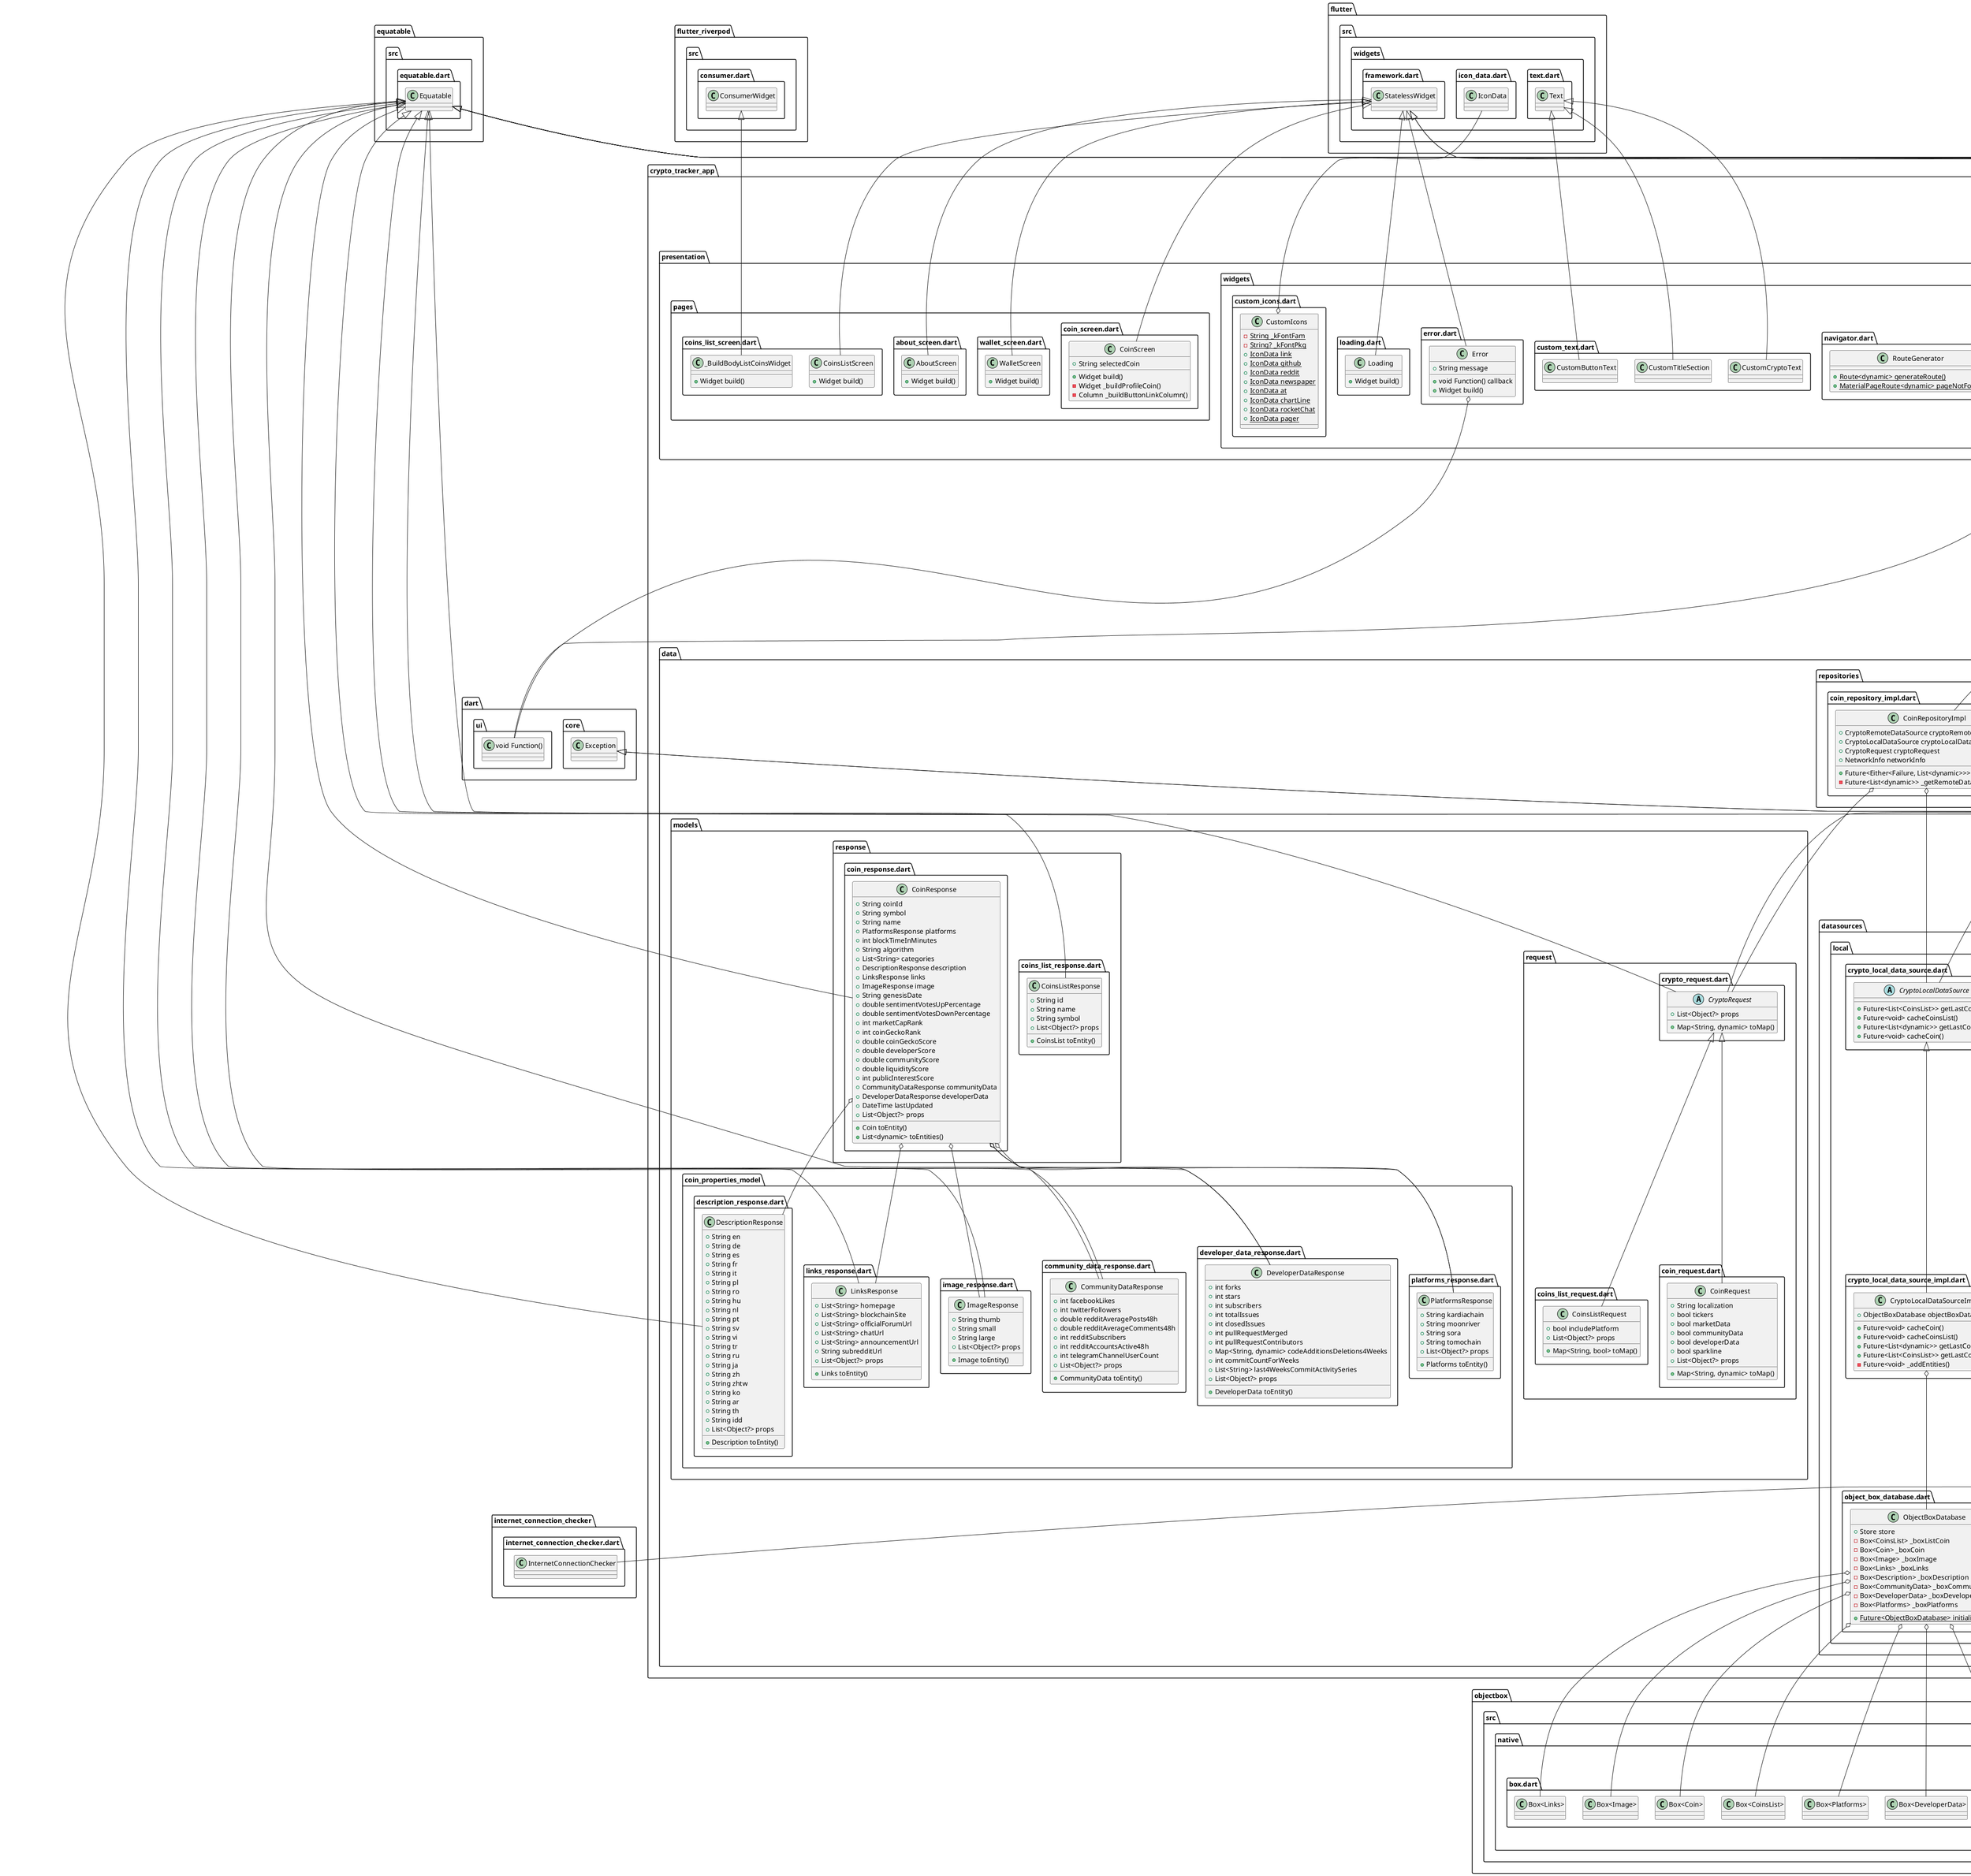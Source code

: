 @startuml
set namespaceSeparator ::

class "crypto_tracker_app::objectbox.g.dart::Coin_" {
  {static} +QueryIntegerProperty<Coin> id
  {static} +QueryStringProperty<Coin> coinId
  {static} +QueryStringProperty<Coin> symbol
  {static} +QueryStringProperty<Coin> name
  {static} +QueryIntegerProperty<Coin> blockTimeInMinutes
  {static} +QueryStringProperty<Coin> algorithm
  {static} +QueryStringVectorProperty<Coin> categories
  {static} +QueryStringProperty<Coin> genesisDate
  {static} +QueryDoubleProperty<Coin> sentimentVotesUpPercentage
  {static} +QueryDoubleProperty<Coin> sentimentVotesDownPercentage
  {static} +QueryIntegerProperty<Coin> marketCapRank
  {static} +QueryIntegerProperty<Coin> coinGeckoRank
  {static} +QueryDoubleProperty<Coin> coinGeckoScore
  {static} +QueryDoubleProperty<Coin> developerScore
  {static} +QueryDoubleProperty<Coin> communityScore
  {static} +QueryDoubleProperty<Coin> liquidityScore
  {static} +QueryIntegerProperty<Coin> lastUpdated
  {static} +QueryRelationToOne<Coin, CoinsList> coinList
  {static} +QueryRelationToOne<Coin, Image> image
  {static} +QueryIntegerProperty<Coin> publicInterestScore
}

"crypto_tracker_app::objectbox.g.dart::Coin_" o-- "objectbox::src::native::query::query.dart::QueryIntegerProperty<Coin>"
"crypto_tracker_app::objectbox.g.dart::Coin_" o-- "objectbox::src::native::query::query.dart::QueryStringProperty<Coin>"
"crypto_tracker_app::objectbox.g.dart::Coin_" o-- "objectbox::src::native::query::query.dart::QueryStringVectorProperty<Coin>"
"crypto_tracker_app::objectbox.g.dart::Coin_" o-- "objectbox::src::native::query::query.dart::QueryDoubleProperty<Coin>"
"crypto_tracker_app::objectbox.g.dart::Coin_" o-- "objectbox::src::native::query::query.dart::QueryRelationToOne<Coin, CoinsList>"
"crypto_tracker_app::objectbox.g.dart::Coin_" o-- "objectbox::src::native::query::query.dart::QueryRelationToOne<Coin, Image>"

class "crypto_tracker_app::objectbox.g.dart::CoinsList_" {
  {static} +QueryIntegerProperty<CoinsList> id
  {static} +QueryStringProperty<CoinsList> coinId
  {static} +QueryStringProperty<CoinsList> name
  {static} +QueryStringProperty<CoinsList> symbol
}

"crypto_tracker_app::objectbox.g.dart::CoinsList_" o-- "objectbox::src::native::query::query.dart::QueryIntegerProperty<CoinsList>"
"crypto_tracker_app::objectbox.g.dart::CoinsList_" o-- "objectbox::src::native::query::query.dart::QueryStringProperty<CoinsList>"

class "crypto_tracker_app::objectbox.g.dart::CommunityData_" {
  {static} +QueryIntegerProperty<CommunityData> id
  {static} +QueryIntegerProperty<CommunityData> facebookLikes
  {static} +QueryIntegerProperty<CommunityData> twitterFollowers
  {static} +QueryDoubleProperty<CommunityData> redditAveragePosts48h
  {static} +QueryDoubleProperty<CommunityData> redditAverageComments48h
  {static} +QueryIntegerProperty<CommunityData> redditSubscribers
  {static} +QueryIntegerProperty<CommunityData> redditAccountsActive48h
  {static} +QueryIntegerProperty<CommunityData> telegramChannelUserCount
  {static} +QueryRelationToOne<CommunityData, Coin> coin
}

"crypto_tracker_app::objectbox.g.dart::CommunityData_" o-- "objectbox::src::native::query::query.dart::QueryIntegerProperty<CommunityData>"
"crypto_tracker_app::objectbox.g.dart::CommunityData_" o-- "objectbox::src::native::query::query.dart::QueryDoubleProperty<CommunityData>"
"crypto_tracker_app::objectbox.g.dart::CommunityData_" o-- "objectbox::src::native::query::query.dart::QueryRelationToOne<CommunityData, Coin>"

class "crypto_tracker_app::objectbox.g.dart::Description_" {
  {static} +QueryIntegerProperty<Description> id
  {static} +QueryStringProperty<Description> en
  {static} +QueryStringProperty<Description> de
  {static} +QueryStringProperty<Description> es
  {static} +QueryStringProperty<Description> fr
  {static} +QueryStringProperty<Description> it
  {static} +QueryStringProperty<Description> pl
  {static} +QueryStringProperty<Description> ro
  {static} +QueryStringProperty<Description> hu
  {static} +QueryStringProperty<Description> nl
  {static} +QueryStringProperty<Description> pt
  {static} +QueryStringProperty<Description> sv
  {static} +QueryStringProperty<Description> vi
  {static} +QueryStringProperty<Description> tr
  {static} +QueryStringProperty<Description> ru
  {static} +QueryStringProperty<Description> ja
  {static} +QueryStringProperty<Description> zh
  {static} +QueryStringProperty<Description> zhtw
  {static} +QueryStringProperty<Description> ko
  {static} +QueryStringProperty<Description> ar
  {static} +QueryStringProperty<Description> th
  {static} +QueryStringProperty<Description> idd
  {static} +QueryRelationToOne<Description, Coin> coin
}

"crypto_tracker_app::objectbox.g.dart::Description_" o-- "objectbox::src::native::query::query.dart::QueryIntegerProperty<Description>"
"crypto_tracker_app::objectbox.g.dart::Description_" o-- "objectbox::src::native::query::query.dart::QueryStringProperty<Description>"
"crypto_tracker_app::objectbox.g.dart::Description_" o-- "objectbox::src::native::query::query.dart::QueryRelationToOne<Description, Coin>"

class "crypto_tracker_app::objectbox.g.dart::DeveloperData_" {
  {static} +QueryIntegerProperty<DeveloperData> id
  {static} +QueryIntegerProperty<DeveloperData> stars
  {static} +QueryIntegerProperty<DeveloperData> subscribers
  {static} +QueryIntegerProperty<DeveloperData> totalIssues
  {static} +QueryIntegerProperty<DeveloperData> closedIssues
  {static} +QueryIntegerProperty<DeveloperData> pullRequestMerged
  {static} +QueryIntegerProperty<DeveloperData> pullRequestContributors
  {static} +QueryIntegerProperty<DeveloperData> commitCountForWeeks
  {static} +QueryRelationToOne<DeveloperData, Coin> coin
  {static} +QueryIntegerProperty<DeveloperData> forks
  {static} +QueryStringProperty<DeveloperData> codeAdditionsDeletions4Weeks
  {static} +QueryStringVectorProperty<DeveloperData> last4WeeksCommitActivitySeries
}

"crypto_tracker_app::objectbox.g.dart::DeveloperData_" o-- "objectbox::src::native::query::query.dart::QueryIntegerProperty<DeveloperData>"
"crypto_tracker_app::objectbox.g.dart::DeveloperData_" o-- "objectbox::src::native::query::query.dart::QueryRelationToOne<DeveloperData, Coin>"
"crypto_tracker_app::objectbox.g.dart::DeveloperData_" o-- "objectbox::src::native::query::query.dart::QueryStringProperty<DeveloperData>"
"crypto_tracker_app::objectbox.g.dart::DeveloperData_" o-- "objectbox::src::native::query::query.dart::QueryStringVectorProperty<DeveloperData>"

class "crypto_tracker_app::objectbox.g.dart::Links_" {
  {static} +QueryIntegerProperty<Links> id
  {static} +QueryStringVectorProperty<Links> homepage
  {static} +QueryStringVectorProperty<Links> blockchainSite
  {static} +QueryStringVectorProperty<Links> officialForumUrl
  {static} +QueryStringVectorProperty<Links> chatUrl
  {static} +QueryStringVectorProperty<Links> announcementUrl
  {static} +QueryStringProperty<Links> subredditUrl
  {static} +QueryRelationToOne<Links, Coin> coin
}

"crypto_tracker_app::objectbox.g.dart::Links_" o-- "objectbox::src::native::query::query.dart::QueryIntegerProperty<Links>"
"crypto_tracker_app::objectbox.g.dart::Links_" o-- "objectbox::src::native::query::query.dart::QueryStringVectorProperty<Links>"
"crypto_tracker_app::objectbox.g.dart::Links_" o-- "objectbox::src::native::query::query.dart::QueryStringProperty<Links>"
"crypto_tracker_app::objectbox.g.dart::Links_" o-- "objectbox::src::native::query::query.dart::QueryRelationToOne<Links, Coin>"

class "crypto_tracker_app::objectbox.g.dart::Image_" {
  {static} +QueryIntegerProperty<Image> id
  {static} +QueryStringProperty<Image> thumb
  {static} +QueryStringProperty<Image> small
  {static} +QueryStringProperty<Image> large
  {static} +QueryRelationToOne<Image, Coin> coin
}

"crypto_tracker_app::objectbox.g.dart::Image_" o-- "objectbox::src::native::query::query.dart::QueryIntegerProperty<Image>"
"crypto_tracker_app::objectbox.g.dart::Image_" o-- "objectbox::src::native::query::query.dart::QueryStringProperty<Image>"
"crypto_tracker_app::objectbox.g.dart::Image_" o-- "objectbox::src::native::query::query.dart::QueryRelationToOne<Image, Coin>"

class "crypto_tracker_app::objectbox.g.dart::Platforms_" {
  {static} +QueryIntegerProperty<Platforms> id
  {static} +QueryStringProperty<Platforms> kardiachain
  {static} +QueryStringProperty<Platforms> moonriver
  {static} +QueryStringProperty<Platforms> sora
  {static} +QueryStringProperty<Platforms> tomochain
  {static} +QueryRelationToOne<Platforms, Coin> coin
}

"crypto_tracker_app::objectbox.g.dart::Platforms_" o-- "objectbox::src::native::query::query.dart::QueryIntegerProperty<Platforms>"
"crypto_tracker_app::objectbox.g.dart::Platforms_" o-- "objectbox::src::native::query::query.dart::QueryStringProperty<Platforms>"
"crypto_tracker_app::objectbox.g.dart::Platforms_" o-- "objectbox::src::native::query::query.dart::QueryRelationToOne<Platforms, Coin>"

abstract class "crypto_tracker_app::domain::repositories::coins_list_repository.dart::CoinsListRepository" {
  +Future<Either<Failure, List<CoinsList>>> getCoinsList()
}

abstract class "crypto_tracker_app::domain::repositories::coin_repository.dart::CoinRepository" {
  +Future<Either<Failure, List<dynamic>>> getCoinById()
}

abstract class "crypto_tracker_app::domain::repositories::crypto_repository.dart::CryptoRepository" {
  +Future<Either<Failure, List<dynamic>>> getCoinById()
  +Future<Either<Failure, List<CoinsList>>> getCoinsList()
}

class "crypto_tracker_app::domain::entities::description.dart::Description" {
  +int id
  +String en
  +String de
  +String es
  +String fr
  +String it
  +String pl
  +String ro
  +String hu
  +String nl
  +String pt
  +String sv
  +String vi
  +String tr
  +String ru
  +String ja
  +String zh
  +String zhtw
  +String ko
  +String ar
  +String th
  +String idd
  +ToOne<Coin> coin
  +List<Object?> props
}

"crypto_tracker_app::domain::entities::description.dart::Description" o-- "objectbox::src::relations::to_one.dart::ToOne<Coin>"
"equatable::src::equatable.dart::Equatable" <|-- "crypto_tracker_app::domain::entities::description.dart::Description"

class "crypto_tracker_app::domain::entities::links.dart::Links" {
  +int id
  +List<String> homepage
  +List<String> blockchainSite
  +List<String> officialForumUrl
  +List<String> chatUrl
  +List<String> announcementUrl
  +String subredditUrl
  +ToOne<Coin> coin
  +List<Object?> props
}

"crypto_tracker_app::domain::entities::links.dart::Links" o-- "objectbox::src::relations::to_one.dart::ToOne<Coin>"
"equatable::src::equatable.dart::Equatable" <|-- "crypto_tracker_app::domain::entities::links.dart::Links"

class "crypto_tracker_app::domain::entities::coins_list.dart::CoinsList" {
  +int id
  +String coinId
  +String name
  +String symbol
  +ToMany<Coin> coins
  +List<Object?> props
}

"crypto_tracker_app::domain::entities::coins_list.dart::CoinsList" o-- "objectbox::src::relations::to_many.dart::ToMany<Coin>"
"equatable::src::equatable.dart::Equatable" <|-- "crypto_tracker_app::domain::entities::coins_list.dart::CoinsList"

class "crypto_tracker_app::domain::entities::developer_data.dart::DeveloperData" {
  +int id
  +int forks
  +int stars
  +int subscribers
  +int totalIssues
  +int closedIssues
  +int pullRequestMerged
  +int pullRequestContributors
  +String codeAdditionsDeletions4Weeks
  +int commitCountForWeeks
  +List<String> last4WeeksCommitActivitySeries
  +ToOne<Coin> coin
  +List<Object?> props
}

"crypto_tracker_app::domain::entities::developer_data.dart::DeveloperData" o-- "objectbox::src::relations::to_one.dart::ToOne<Coin>"
"equatable::src::equatable.dart::Equatable" <|-- "crypto_tracker_app::domain::entities::developer_data.dart::DeveloperData"

class "crypto_tracker_app::domain::entities::community_data.dart::CommunityData" {
  +int id
  +int facebookLikes
  +int twitterFollowers
  +double redditAveragePosts48h
  +double redditAverageComments48h
  +int redditSubscribers
  +int redditAccountsActive48h
  +int telegramChannelUserCount
  +ToOne<Coin> coin
  +List<Object?> props
}

"crypto_tracker_app::domain::entities::community_data.dart::CommunityData" o-- "objectbox::src::relations::to_one.dart::ToOne<Coin>"
"equatable::src::equatable.dart::Equatable" <|-- "crypto_tracker_app::domain::entities::community_data.dart::CommunityData"

class "crypto_tracker_app::domain::entities::image.dart::Image" {
  +int id
  +String thumb
  +String small
  +String large
  +ToOne<Coin> coin
  +List<Object?> props
}

"crypto_tracker_app::domain::entities::image.dart::Image" o-- "objectbox::src::relations::to_one.dart::ToOne<Coin>"
"equatable::src::equatable.dart::Equatable" <|-- "crypto_tracker_app::domain::entities::image.dart::Image"

class "crypto_tracker_app::domain::entities::platforms.dart::Platforms" {
  +int id
  +String kardiachain
  +String moonriver
  +String sora
  +String tomochain
  +ToOne<Coin> coin
  +List<Object?> props
}

"crypto_tracker_app::domain::entities::platforms.dart::Platforms" o-- "objectbox::src::relations::to_one.dart::ToOne<Coin>"
"equatable::src::equatable.dart::Equatable" <|-- "crypto_tracker_app::domain::entities::platforms.dart::Platforms"

class "crypto_tracker_app::domain::entities::coin.dart::Coin" {
  +int id
  +String coinId
  +String symbol
  +String name
  +int blockTimeInMinutes
  +String algorithm
  +List<String> categories
  +String genesisDate
  +double sentimentVotesUpPercentage
  +double sentimentVotesDownPercentage
  +int marketCapRank
  +int coinGeckoRank
  +double coinGeckoScore
  +double developerScore
  +double communityScore
  +double liquidityScore
  +int publicInterestScore
  +DateTime lastUpdated
  +ToOne<CoinsList> coinList
  +ToOne<Image> image
  +List<Object?> props
}

"crypto_tracker_app::domain::entities::coin.dart::Coin" o-- "objectbox::src::relations::to_one.dart::ToOne<CoinsList>"
"crypto_tracker_app::domain::entities::coin.dart::Coin" o-- "objectbox::src::relations::to_one.dart::ToOne<Image>"
"equatable::src::equatable.dart::Equatable" <|-- "crypto_tracker_app::domain::entities::coin.dart::Coin"

class "crypto_tracker_app::domain::usecases::get_coin_by_id.dart::GetCoinById" {
  +CoinRepository<dynamic> coinRepository
  +Future<Either<Failure, List<dynamic>>> call()
}

"crypto_tracker_app::domain::usecases::get_coin_by_id.dart::GetCoinById" o-- "crypto_tracker_app::domain::repositories::coin_repository.dart::CoinRepository<dynamic>"
"crypto_tracker_app::core::usecases::usecase.dart::UseCase" <|-- "crypto_tracker_app::domain::usecases::get_coin_by_id.dart::GetCoinById"

class "crypto_tracker_app::domain::usecases::get_coin_by_id.dart::Params" {
  +String selectedCoin
  +List<Object?> props
}

"equatable::src::equatable.dart::Equatable" <|-- "crypto_tracker_app::domain::usecases::get_coin_by_id.dart::Params"

class "crypto_tracker_app::domain::usecases::get_coins_list.dart::GetCoinsList" {
  +CoinsListRepository<dynamic> coinsListRepository
  +Future<Either<Failure, List<CoinsList>>> call()
}

"crypto_tracker_app::domain::usecases::get_coins_list.dart::GetCoinsList" o-- "crypto_tracker_app::domain::repositories::coins_list_repository.dart::CoinsListRepository<dynamic>"
"crypto_tracker_app::core::usecases::usecase.dart::UseCase" <|-- "crypto_tracker_app::domain::usecases::get_coins_list.dart::GetCoinsList"

class "crypto_tracker_app::data::repositories::coins_list_repository_impl.dart::CoinsListRepositoryImpl" {
  +CryptoRemoteDataSource cryptoRemoteDataSource
  +CryptoLocalDataSource cryptoLocalDataSource
  +CryptoRequest cryptoRequest
  +NetworkInfo networkInfo
  +Future<Either<Failure, List<CoinsList>>> getCoinsList()
  -Future<List<CoinsList>> _getRemoteDataListCoins()
}

"crypto_tracker_app::data::repositories::coins_list_repository_impl.dart::CoinsListRepositoryImpl" o-- "crypto_tracker_app::data::datasources::remote::crypto_remote_data_source.dart::CryptoRemoteDataSource"
"crypto_tracker_app::data::repositories::coins_list_repository_impl.dart::CoinsListRepositoryImpl" o-- "crypto_tracker_app::data::datasources::local::crypto_local_data_source.dart::CryptoLocalDataSource"
"crypto_tracker_app::data::repositories::coins_list_repository_impl.dart::CoinsListRepositoryImpl" o-- "crypto_tracker_app::data::models::request::crypto_request.dart::CryptoRequest"
"crypto_tracker_app::data::repositories::coins_list_repository_impl.dart::CoinsListRepositoryImpl" o-- "crypto_tracker_app::core::network::network_info.dart::NetworkInfo"
"crypto_tracker_app::domain::repositories::coins_list_repository.dart::CoinsListRepository" <|-- "crypto_tracker_app::data::repositories::coins_list_repository_impl.dart::CoinsListRepositoryImpl"

class "crypto_tracker_app::data::repositories::coin_repository_impl.dart::CoinRepositoryImpl" {
  +CryptoRemoteDataSource cryptoRemoteDataSource
  +CryptoLocalDataSource cryptoLocalDataSource
  +CryptoRequest cryptoRequest
  +NetworkInfo networkInfo
  +Future<Either<Failure, List<dynamic>>> getCoinById()
  -Future<List<dynamic>> _getRemoteDataCoinById()
}

"crypto_tracker_app::data::repositories::coin_repository_impl.dart::CoinRepositoryImpl" o-- "crypto_tracker_app::data::datasources::remote::crypto_remote_data_source.dart::CryptoRemoteDataSource"
"crypto_tracker_app::data::repositories::coin_repository_impl.dart::CoinRepositoryImpl" o-- "crypto_tracker_app::data::datasources::local::crypto_local_data_source.dart::CryptoLocalDataSource"
"crypto_tracker_app::data::repositories::coin_repository_impl.dart::CoinRepositoryImpl" o-- "crypto_tracker_app::data::models::request::crypto_request.dart::CryptoRequest"
"crypto_tracker_app::data::repositories::coin_repository_impl.dart::CoinRepositoryImpl" o-- "crypto_tracker_app::core::network::network_info.dart::NetworkInfo"
"crypto_tracker_app::domain::repositories::coin_repository.dart::CoinRepository" <|-- "crypto_tracker_app::data::repositories::coin_repository_impl.dart::CoinRepositoryImpl"

class "crypto_tracker_app::data::datasources::remote::crypto_remote_data_source_impl.dart::CryptoRemoteDataSourceImpl" {
  {static} +String coinsListUrl
  {static} +String coinUrl
  +Future<List<CoinsListResponse>> getCoinsList()
  +Future<CoinResponse> getCoinById()
}

"crypto_tracker_app::data::datasources::remote::crypto_remote_data_source.dart::CryptoRemoteDataSource" <|-- "crypto_tracker_app::data::datasources::remote::crypto_remote_data_source_impl.dart::CryptoRemoteDataSourceImpl"

abstract class "crypto_tracker_app::data::datasources::remote::crypto_remote_data_source.dart::CryptoRemoteDataSource" {
  +Future<List<CoinsListResponse>> getCoinsList()
  +Future<CoinResponse> getCoinById()
}

abstract class "crypto_tracker_app::data::datasources::local::crypto_local_data_source.dart::CryptoLocalDataSource" {
  +Future<List<CoinsList>> getLastCoinsList()
  +Future<void> cacheCoinsList()
  +Future<List<dynamic>> getLastCoin()
  +Future<void> cacheCoin()
}

class "crypto_tracker_app::data::datasources::local::crypto_local_data_source_impl.dart::CryptoLocalDataSourceImpl" {
  +ObjectBoxDatabase objectBoxDatabase
  +Future<void> cacheCoin()
  +Future<void> cacheCoinsList()
  +Future<List<dynamic>> getLastCoin()
  +Future<List<CoinsList>> getLastCoinsList()
  -Future<void> _addEntities()
}

"crypto_tracker_app::data::datasources::local::crypto_local_data_source_impl.dart::CryptoLocalDataSourceImpl" o-- "crypto_tracker_app::data::datasources::local::object_box_database.dart::ObjectBoxDatabase"
"crypto_tracker_app::data::datasources::local::crypto_local_data_source.dart::CryptoLocalDataSource" <|-- "crypto_tracker_app::data::datasources::local::crypto_local_data_source_impl.dart::CryptoLocalDataSourceImpl"

class "crypto_tracker_app::data::datasources::local::object_box_database.dart::ObjectBoxDatabase" {
  +Store store
  -Box<CoinsList> _boxListCoin
  -Box<Coin> _boxCoin
  -Box<Image> _boxImage
  -Box<Links> _boxLinks
  -Box<Description> _boxDescription
  -Box<CommunityData> _boxCommunityData
  -Box<DeveloperData> _boxDeveloperData
  -Box<Platforms> _boxPlatforms
  {static} +Future<ObjectBoxDatabase> initialization()
}

"crypto_tracker_app::data::datasources::local::object_box_database.dart::ObjectBoxDatabase" o-- "objectbox::src::native::store.dart::Store"
"crypto_tracker_app::data::datasources::local::object_box_database.dart::ObjectBoxDatabase" o-- "objectbox::src::native::box.dart::Box<CoinsList>"
"crypto_tracker_app::data::datasources::local::object_box_database.dart::ObjectBoxDatabase" o-- "objectbox::src::native::box.dart::Box<Coin>"
"crypto_tracker_app::data::datasources::local::object_box_database.dart::ObjectBoxDatabase" o-- "objectbox::src::native::box.dart::Box<Image>"
"crypto_tracker_app::data::datasources::local::object_box_database.dart::ObjectBoxDatabase" o-- "objectbox::src::native::box.dart::Box<Links>"
"crypto_tracker_app::data::datasources::local::object_box_database.dart::ObjectBoxDatabase" o-- "objectbox::src::native::box.dart::Box<Description>"
"crypto_tracker_app::data::datasources::local::object_box_database.dart::ObjectBoxDatabase" o-- "objectbox::src::native::box.dart::Box<CommunityData>"
"crypto_tracker_app::data::datasources::local::object_box_database.dart::ObjectBoxDatabase" o-- "objectbox::src::native::box.dart::Box<DeveloperData>"
"crypto_tracker_app::data::datasources::local::object_box_database.dart::ObjectBoxDatabase" o-- "objectbox::src::native::box.dart::Box<Platforms>"

class "crypto_tracker_app::data::models::request::coins_list_request.dart::CoinsListRequest" {
  +bool includePlatform
  +List<Object?> props
  +Map<String, bool> toMap()
}

"crypto_tracker_app::data::models::request::crypto_request.dart::CryptoRequest" <|-- "crypto_tracker_app::data::models::request::coins_list_request.dart::CoinsListRequest"

abstract class "crypto_tracker_app::data::models::request::crypto_request.dart::CryptoRequest" {
  +List<Object?> props
  +Map<String, dynamic> toMap()
}

"equatable::src::equatable.dart::Equatable" <|-- "crypto_tracker_app::data::models::request::crypto_request.dart::CryptoRequest"

class "crypto_tracker_app::data::models::request::coin_request.dart::CoinRequest" {
  +String localization
  +bool tickers
  +bool marketData
  +bool communityData
  +bool developerData
  +bool sparkline
  +List<Object?> props
  +Map<String, dynamic> toMap()
}

"crypto_tracker_app::data::models::request::crypto_request.dart::CryptoRequest" <|-- "crypto_tracker_app::data::models::request::coin_request.dart::CoinRequest"

class "crypto_tracker_app::data::models::response::coin_response.dart::CoinResponse" {
  +String coinId
  +String symbol
  +String name
  +PlatformsResponse platforms
  +int blockTimeInMinutes
  +String algorithm
  +List<String> categories
  +DescriptionResponse description
  +LinksResponse links
  +ImageResponse image
  +String genesisDate
  +double sentimentVotesUpPercentage
  +double sentimentVotesDownPercentage
  +int marketCapRank
  +int coinGeckoRank
  +double coinGeckoScore
  +double developerScore
  +double communityScore
  +double liquidityScore
  +int publicInterestScore
  +CommunityDataResponse communityData
  +DeveloperDataResponse developerData
  +DateTime lastUpdated
  +List<Object?> props
  +Coin toEntity()
  +List<dynamic> toEntities()
}

"crypto_tracker_app::data::models::response::coin_response.dart::CoinResponse" o-- "crypto_tracker_app::data::models::coin_properties_model::platforms_response.dart::PlatformsResponse"
"crypto_tracker_app::data::models::response::coin_response.dart::CoinResponse" o-- "crypto_tracker_app::data::models::coin_properties_model::description_response.dart::DescriptionResponse"
"crypto_tracker_app::data::models::response::coin_response.dart::CoinResponse" o-- "crypto_tracker_app::data::models::coin_properties_model::links_response.dart::LinksResponse"
"crypto_tracker_app::data::models::response::coin_response.dart::CoinResponse" o-- "crypto_tracker_app::data::models::coin_properties_model::image_response.dart::ImageResponse"
"crypto_tracker_app::data::models::response::coin_response.dart::CoinResponse" o-- "crypto_tracker_app::data::models::coin_properties_model::community_data_response.dart::CommunityDataResponse"
"crypto_tracker_app::data::models::response::coin_response.dart::CoinResponse" o-- "crypto_tracker_app::data::models::coin_properties_model::developer_data_response.dart::DeveloperDataResponse"
"equatable::src::equatable.dart::Equatable" <|-- "crypto_tracker_app::data::models::response::coin_response.dart::CoinResponse"

class "crypto_tracker_app::data::models::response::coins_list_response.dart::CoinsListResponse" {
  +String id
  +String name
  +String symbol
  +List<Object?> props
  +CoinsList toEntity()
}

"equatable::src::equatable.dart::Equatable" <|-- "crypto_tracker_app::data::models::response::coins_list_response.dart::CoinsListResponse"

class "crypto_tracker_app::data::models::coin_properties_model::community_data_response.dart::CommunityDataResponse" {
  +int facebookLikes
  +int twitterFollowers
  +double redditAveragePosts48h
  +double redditAverageComments48h
  +int redditSubscribers
  +int redditAccountsActive48h
  +int telegramChannelUserCount
  +List<Object?> props
  +CommunityData toEntity()
}

"equatable::src::equatable.dart::Equatable" <|-- "crypto_tracker_app::data::models::coin_properties_model::community_data_response.dart::CommunityDataResponse"

class "crypto_tracker_app::data::models::coin_properties_model::description_response.dart::DescriptionResponse" {
  +String en
  +String de
  +String es
  +String fr
  +String it
  +String pl
  +String ro
  +String hu
  +String nl
  +String pt
  +String sv
  +String vi
  +String tr
  +String ru
  +String ja
  +String zh
  +String zhtw
  +String ko
  +String ar
  +String th
  +String idd
  +List<Object?> props
  +Description toEntity()
}

"equatable::src::equatable.dart::Equatable" <|-- "crypto_tracker_app::data::models::coin_properties_model::description_response.dart::DescriptionResponse"

class "crypto_tracker_app::data::models::coin_properties_model::links_response.dart::LinksResponse" {
  +List<String> homepage
  +List<String> blockchainSite
  +List<String> officialForumUrl
  +List<String> chatUrl
  +List<String> announcementUrl
  +String subredditUrl
  +List<Object?> props
  +Links toEntity()
}

"equatable::src::equatable.dart::Equatable" <|-- "crypto_tracker_app::data::models::coin_properties_model::links_response.dart::LinksResponse"

class "crypto_tracker_app::data::models::coin_properties_model::platforms_response.dart::PlatformsResponse" {
  +String kardiachain
  +String moonriver
  +String sora
  +String tomochain
  +List<Object?> props
  +Platforms toEntity()
}

"equatable::src::equatable.dart::Equatable" <|-- "crypto_tracker_app::data::models::coin_properties_model::platforms_response.dart::PlatformsResponse"

class "crypto_tracker_app::data::models::coin_properties_model::developer_data_response.dart::DeveloperDataResponse" {
  +int forks
  +int stars
  +int subscribers
  +int totalIssues
  +int closedIssues
  +int pullRequestMerged
  +int pullRequestContributors
  +Map<String, dynamic> codeAdditionsDeletions4Weeks
  +int commitCountForWeeks
  +List<String> last4WeeksCommitActivitySeries
  +List<Object?> props
  +DeveloperData toEntity()
}

"equatable::src::equatable.dart::Equatable" <|-- "crypto_tracker_app::data::models::coin_properties_model::developer_data_response.dart::DeveloperDataResponse"

class "crypto_tracker_app::data::models::coin_properties_model::image_response.dart::ImageResponse" {
  +String thumb
  +String small
  +String large
  +List<Object?> props
  +Image toEntity()
}

"equatable::src::equatable.dart::Equatable" <|-- "crypto_tracker_app::data::models::coin_properties_model::image_response.dart::ImageResponse"

abstract class "crypto_tracker_app::core::error::failures.dart::Failure" {
  +List<Object> props
}

"equatable::src::equatable.dart::Equatable" <|-- "crypto_tracker_app::core::error::failures.dart::Failure"

class "crypto_tracker_app::core::error::failures.dart::ServerFailure" {
  +String message
  +int code
  +List<Object> props
}

"crypto_tracker_app::core::error::failures.dart::Failure" <|-- "crypto_tracker_app::core::error::failures.dart::ServerFailure"

class "crypto_tracker_app::core::error::failures.dart::CacheFailure" {
  +String message
  +int code
  +List<Object> props
}

"crypto_tracker_app::core::error::failures.dart::Failure" <|-- "crypto_tracker_app::core::error::failures.dart::CacheFailure"

class "crypto_tracker_app::core::error::failures.dart::InvalidInputFailure" {
}

"crypto_tracker_app::core::error::failures.dart::Failure" <|-- "crypto_tracker_app::core::error::failures.dart::InvalidInputFailure"

class "crypto_tracker_app::core::error::failures.dart::InvalidConversionTypeFailure" {
}

"crypto_tracker_app::core::error::failures.dart::Failure" <|-- "crypto_tracker_app::core::error::failures.dart::InvalidConversionTypeFailure"

class "crypto_tracker_app::core::error::failures.dart::StandardFailure" {
  +String message
  +int code
  +List<Object> props
}

"crypto_tracker_app::core::error::failures.dart::Failure" <|-- "crypto_tracker_app::core::error::failures.dart::StandardFailure"

class "crypto_tracker_app::core::error::exception.dart::ServerException" {
}

"dart::core::Exception" <|-- "crypto_tracker_app::core::error::exception.dart::ServerException"

class "crypto_tracker_app::core::error::exception.dart::CacheException" {
}

"dart::core::Exception" <|-- "crypto_tracker_app::core::error::exception.dart::CacheException"

class "crypto_tracker_app::core::util::data_type_converter.dart::DataTypeConverter" {
  +Either<Failure, Map<dynamic, dynamic>> stringToMapConvert()
  +String mapToStringConvert()
  +Either<Failure, int> stringToUnsignedInteger()
  +Either<Failure, String> integerToUnsignedString()
  +List<String> variousListToStringList()
}

abstract class "crypto_tracker_app::core::usecases::usecase.dart::UseCase" {
  +Future<Either<Failure, Type>> call()
}

class "crypto_tracker_app::core::usecases::usecase.dart::NoParams" {
  +List<Object?> props
}

"equatable::src::equatable.dart::Equatable" <|-- "crypto_tracker_app::core::usecases::usecase.dart::NoParams"

class "crypto_tracker_app::core::network::network_info_impl.dart::NetworkInfoImpl" {
  +InternetConnectionChecker connectionChecker
  +Future<bool> isConnected
}

"crypto_tracker_app::core::network::network_info_impl.dart::NetworkInfoImpl" o-- "internet_connection_checker::internet_connection_checker.dart::InternetConnectionChecker"
"crypto_tracker_app::core::network::network_info.dart::NetworkInfo" <|-- "crypto_tracker_app::core::network::network_info_impl.dart::NetworkInfoImpl"

abstract class "crypto_tracker_app::core::network::network_info.dart::NetworkInfo" {
  +Future<bool> isConnected
}

class "crypto_tracker_app::main.dart::MyApp" {
  +Widget build()
}

"flutter::src::widgets::framework.dart::StatelessWidget" <|-- "crypto_tracker_app::main.dart::MyApp"

class "crypto_tracker_app::presentation::widgets::custom_button.dart::CustomButton" {
  +String title
  +void Function() onTap
  +Widget build()
}

"crypto_tracker_app::presentation::widgets::custom_button.dart::CustomButton" o-- "dart::ui::void Function()"
"flutter::src::widgets::framework.dart::StatelessWidget" <|-- "crypto_tracker_app::presentation::widgets::custom_button.dart::CustomButton"

class "crypto_tracker_app::presentation::widgets::navigator.dart::RouteGenerator" {
  {static} +Route<dynamic> generateRoute()
  {static} +MaterialPageRoute<dynamic> pageNotFound()
}

class "crypto_tracker_app::presentation::widgets::custom_text.dart::CustomButtonText" {
}

"flutter::src::widgets::text.dart::Text" <|-- "crypto_tracker_app::presentation::widgets::custom_text.dart::CustomButtonText"

class "crypto_tracker_app::presentation::widgets::custom_text.dart::CustomCryptoText" {
}

"flutter::src::widgets::text.dart::Text" <|-- "crypto_tracker_app::presentation::widgets::custom_text.dart::CustomCryptoText"

class "crypto_tracker_app::presentation::widgets::custom_text.dart::CustomTitleSection" {
}

"flutter::src::widgets::text.dart::Text" <|-- "crypto_tracker_app::presentation::widgets::custom_text.dart::CustomTitleSection"

class "crypto_tracker_app::presentation::widgets::error.dart::Error" {
  +String message
  +void Function() callback
  +Widget build()
}

"crypto_tracker_app::presentation::widgets::error.dart::Error" o-- "dart::ui::void Function()"
"flutter::src::widgets::framework.dart::StatelessWidget" <|-- "crypto_tracker_app::presentation::widgets::error.dart::Error"

class "crypto_tracker_app::presentation::widgets::loading.dart::Loading" {
  +Widget build()
}

"flutter::src::widgets::framework.dart::StatelessWidget" <|-- "crypto_tracker_app::presentation::widgets::loading.dart::Loading"

class "crypto_tracker_app::presentation::widgets::custom_icons.dart::CustomIcons" {
  {static} -String _kFontFam
  {static} -String? _kFontPkg
  {static} +IconData link
  {static} +IconData github
  {static} +IconData reddit
  {static} +IconData newspaper
  {static} +IconData at
  {static} +IconData chartLine
  {static} +IconData rocketChat
  {static} +IconData pager
}

"crypto_tracker_app::presentation::widgets::custom_icons.dart::CustomIcons" o-- "flutter::src::widgets::icon_data.dart::IconData"

class "crypto_tracker_app::presentation::pages::coins_list_screen.dart::CoinsListScreen" {
  +Widget build()
}

"flutter::src::widgets::framework.dart::StatelessWidget" <|-- "crypto_tracker_app::presentation::pages::coins_list_screen.dart::CoinsListScreen"

class "crypto_tracker_app::presentation::pages::coins_list_screen.dart::_BuildBodyListCoinsWidget" {
  +Widget build()
}

"flutter_riverpod::src::consumer.dart::ConsumerWidget" <|-- "crypto_tracker_app::presentation::pages::coins_list_screen.dart::_BuildBodyListCoinsWidget"

class "crypto_tracker_app::presentation::pages::coin_screen.dart::CoinScreen" {
  +String selectedCoin
  +Widget build()
  -Widget _buildProfileCoin()
  -Column _buildButtonLinkColumn()
}

"flutter::src::widgets::framework.dart::StatelessWidget" <|-- "crypto_tracker_app::presentation::pages::coin_screen.dart::CoinScreen"

class "crypto_tracker_app::presentation::pages::wallet_screen.dart::WalletScreen" {
  +Widget build()
}

"flutter::src::widgets::framework.dart::StatelessWidget" <|-- "crypto_tracker_app::presentation::pages::wallet_screen.dart::WalletScreen"

class "crypto_tracker_app::presentation::pages::about_screen.dart::AboutScreen" {
  +Widget build()
}

"flutter::src::widgets::framework.dart::StatelessWidget" <|-- "crypto_tracker_app::presentation::pages::about_screen.dart::AboutScreen"


@enduml
